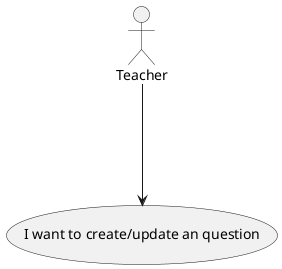 @startuml
'https://plantuml.com/use-case-diagram

:Teacher:

Teacher ---> (I want to create/update an question)

@enduml